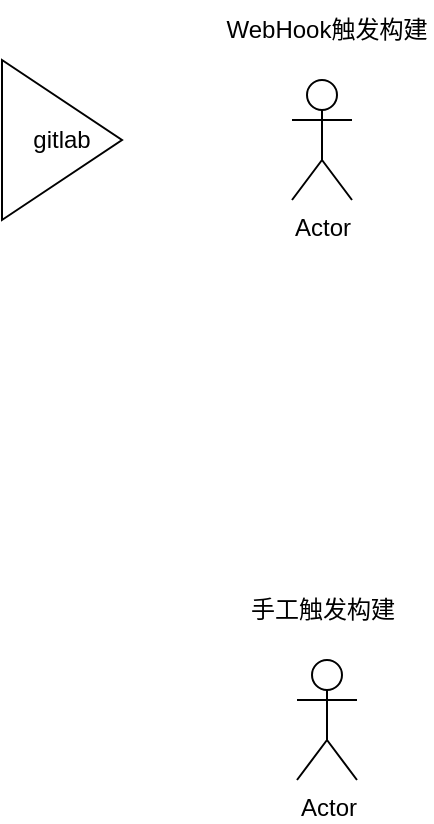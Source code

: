 <mxfile>
    <diagram id="w2TeifAHnZUfR81kDI9k" name="第 1 页">
        <mxGraphModel dx="879" dy="540" grid="1" gridSize="10" guides="1" tooltips="1" connect="1" arrows="1" fold="1" page="1" pageScale="1" pageWidth="827" pageHeight="1169" math="0" shadow="0">
            <root>
                <mxCell id="0"/>
                <mxCell id="1" parent="0"/>
                <mxCell id="2" value="Actor" style="shape=umlActor;verticalLabelPosition=bottom;verticalAlign=top;html=1;outlineConnect=0;" vertex="1" parent="1">
                    <mxGeometry x="197.5" y="410" width="30" height="60" as="geometry"/>
                </mxCell>
                <mxCell id="3" value="Actor" style="shape=umlActor;verticalLabelPosition=bottom;verticalAlign=top;html=1;outlineConnect=0;" vertex="1" parent="1">
                    <mxGeometry x="195" y="120" width="30" height="60" as="geometry"/>
                </mxCell>
                <mxCell id="4" value="WebHook触发构建" style="text;html=1;strokeColor=none;fillColor=none;align=center;verticalAlign=middle;whiteSpace=wrap;rounded=0;" vertex="1" parent="1">
                    <mxGeometry x="160" y="80" width="105" height="30" as="geometry"/>
                </mxCell>
                <mxCell id="5" value="手工触发构建" style="text;html=1;strokeColor=none;fillColor=none;align=center;verticalAlign=middle;whiteSpace=wrap;rounded=0;" vertex="1" parent="1">
                    <mxGeometry x="157.5" y="370" width="105" height="30" as="geometry"/>
                </mxCell>
                <mxCell id="6" value="gitlab" style="triangle;whiteSpace=wrap;html=1;" vertex="1" parent="1">
                    <mxGeometry x="50" y="110" width="60" height="80" as="geometry"/>
                </mxCell>
            </root>
        </mxGraphModel>
    </diagram>
</mxfile>